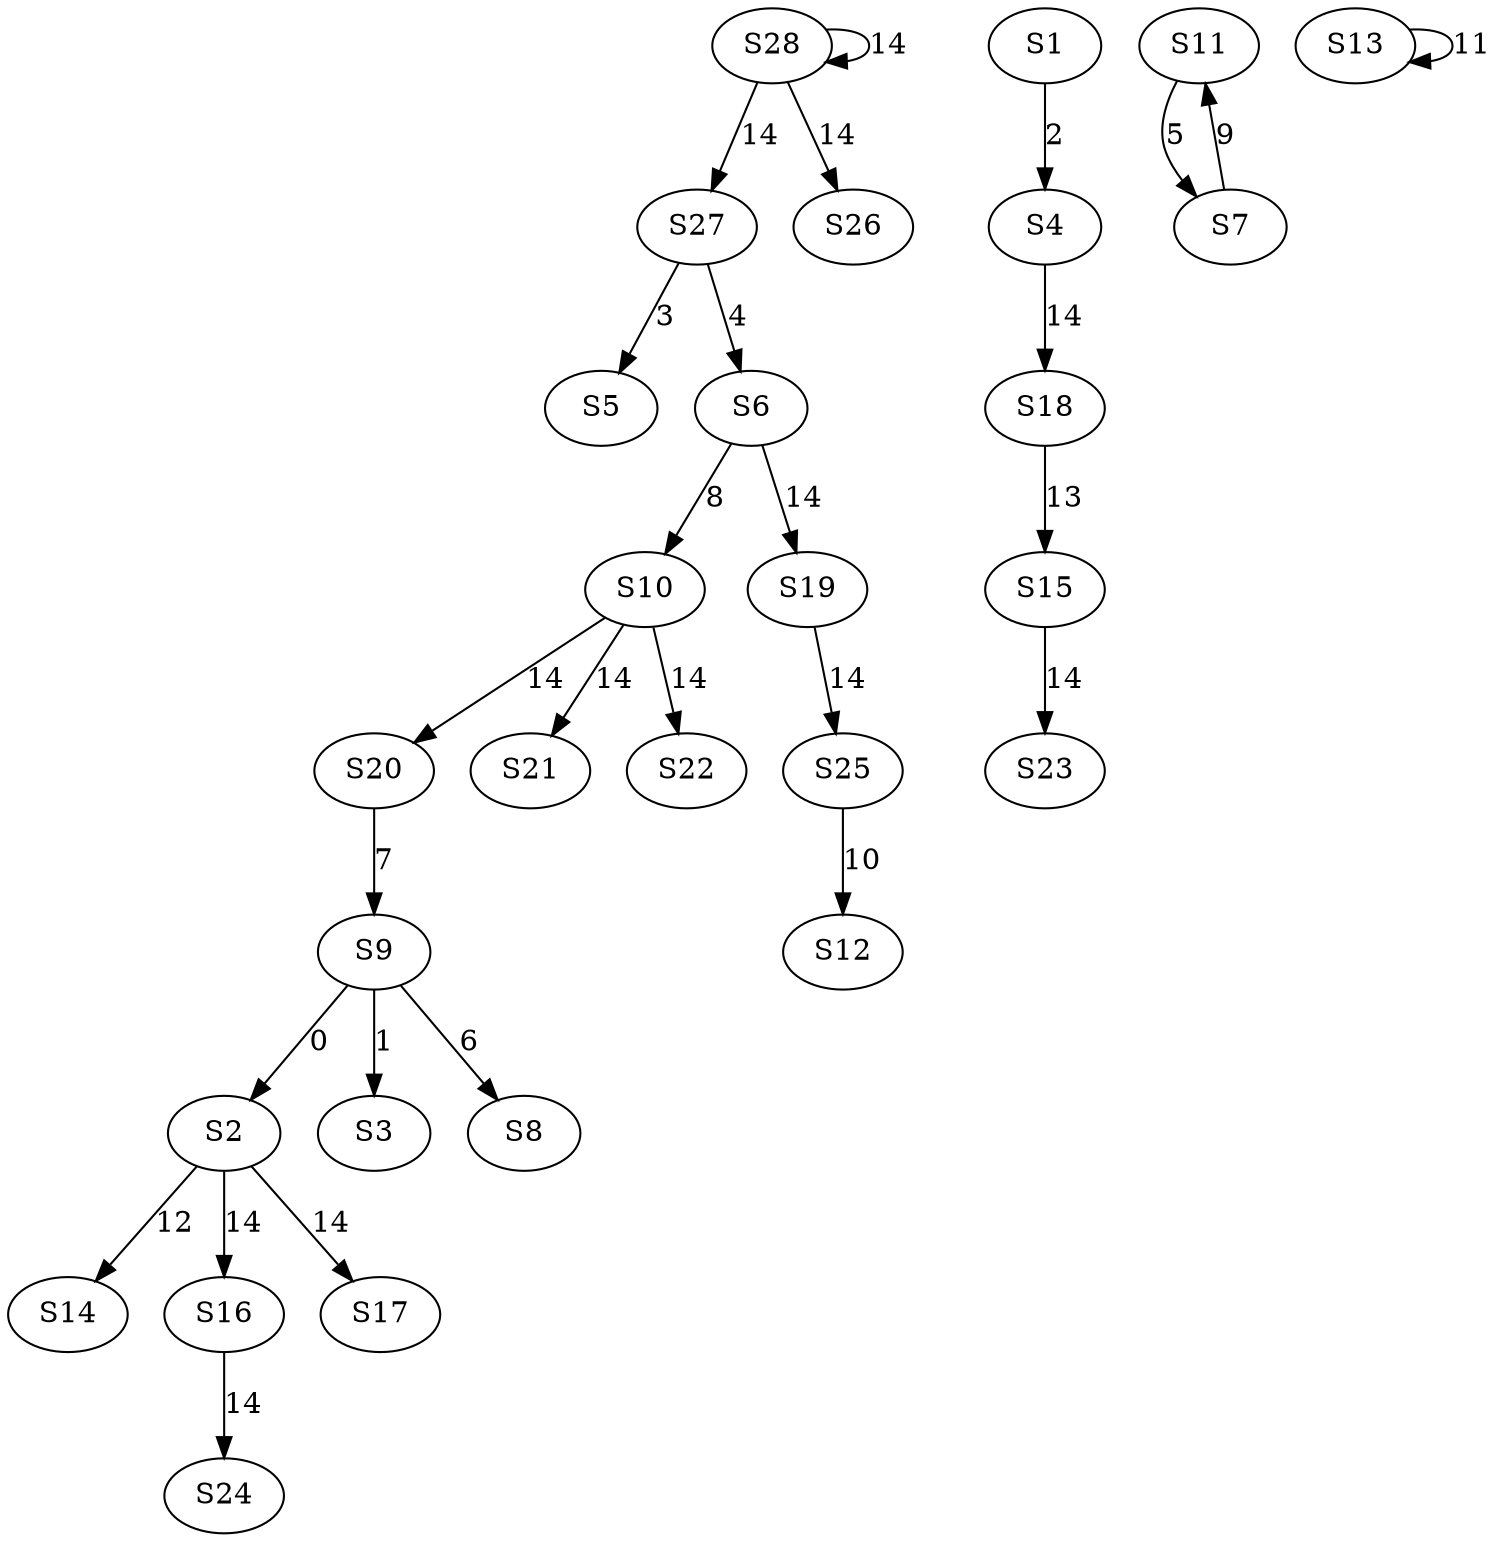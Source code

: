 strict digraph {
	S9 -> S2 [ label = 0 ];
	S9 -> S3 [ label = 1 ];
	S1 -> S4 [ label = 2 ];
	S27 -> S5 [ label = 3 ];
	S27 -> S6 [ label = 4 ];
	S11 -> S7 [ label = 5 ];
	S9 -> S8 [ label = 6 ];
	S20 -> S9 [ label = 7 ];
	S6 -> S10 [ label = 8 ];
	S7 -> S11 [ label = 9 ];
	S25 -> S12 [ label = 10 ];
	S13 -> S13 [ label = 11 ];
	S2 -> S14 [ label = 12 ];
	S18 -> S15 [ label = 13 ];
	S2 -> S16 [ label = 14 ];
	S2 -> S17 [ label = 14 ];
	S4 -> S18 [ label = 14 ];
	S6 -> S19 [ label = 14 ];
	S10 -> S20 [ label = 14 ];
	S10 -> S21 [ label = 14 ];
	S10 -> S22 [ label = 14 ];
	S15 -> S23 [ label = 14 ];
	S16 -> S24 [ label = 14 ];
	S19 -> S25 [ label = 14 ];
	S28 -> S26 [ label = 14 ];
	S28 -> S27 [ label = 14 ];
	S28 -> S28 [ label = 14 ];
}